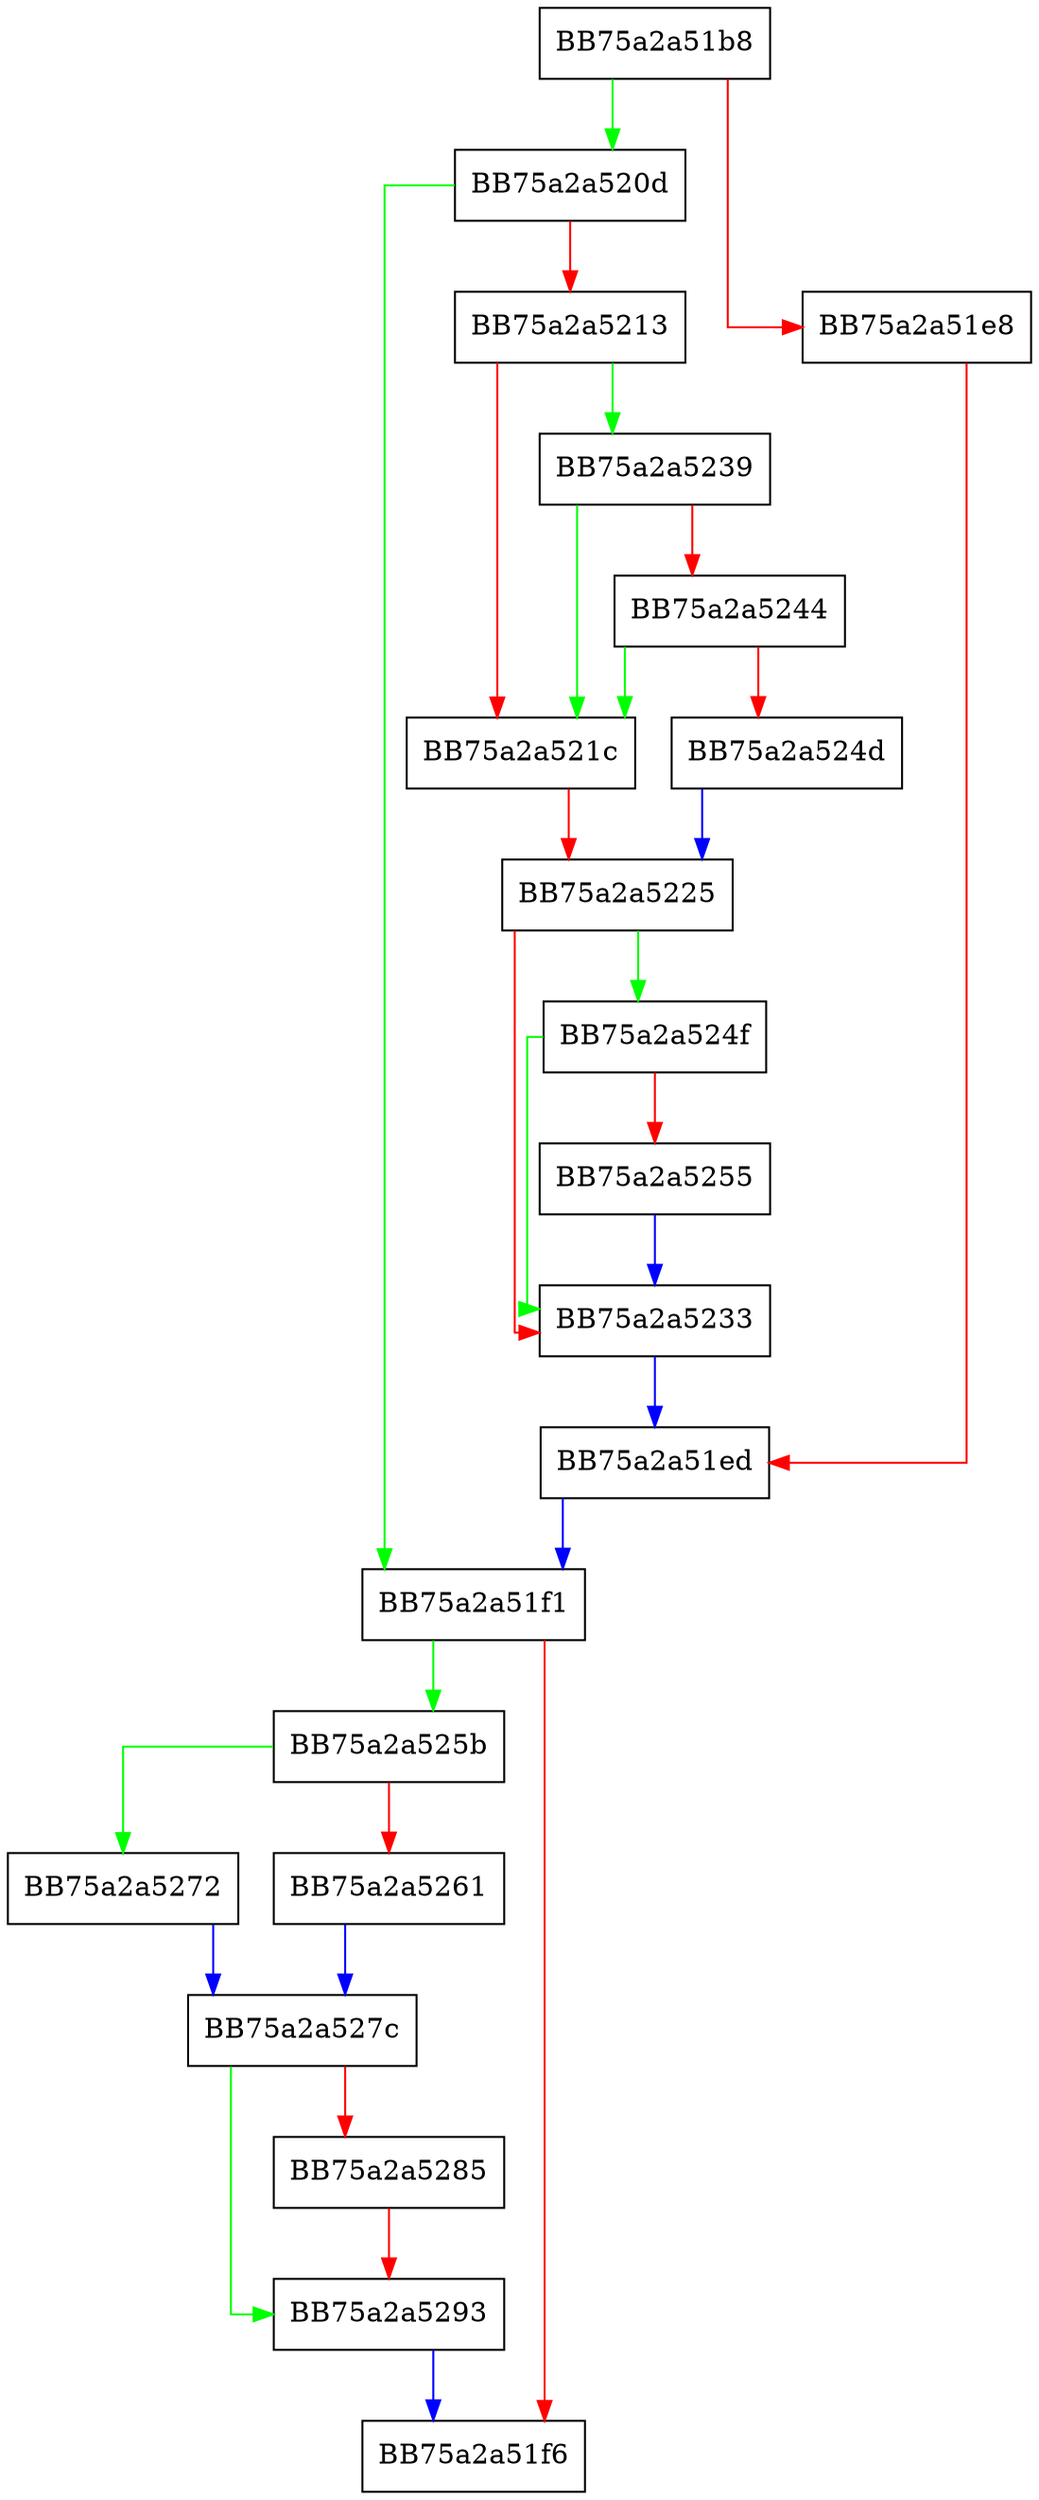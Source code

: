 digraph pager_unlock {
  node [shape="box"];
  graph [splines=ortho];
  BB75a2a51b8 -> BB75a2a520d [color="green"];
  BB75a2a51b8 -> BB75a2a51e8 [color="red"];
  BB75a2a51e8 -> BB75a2a51ed [color="red"];
  BB75a2a51ed -> BB75a2a51f1 [color="blue"];
  BB75a2a51f1 -> BB75a2a525b [color="green"];
  BB75a2a51f1 -> BB75a2a51f6 [color="red"];
  BB75a2a520d -> BB75a2a51f1 [color="green"];
  BB75a2a520d -> BB75a2a5213 [color="red"];
  BB75a2a5213 -> BB75a2a5239 [color="green"];
  BB75a2a5213 -> BB75a2a521c [color="red"];
  BB75a2a521c -> BB75a2a5225 [color="red"];
  BB75a2a5225 -> BB75a2a524f [color="green"];
  BB75a2a5225 -> BB75a2a5233 [color="red"];
  BB75a2a5233 -> BB75a2a51ed [color="blue"];
  BB75a2a5239 -> BB75a2a521c [color="green"];
  BB75a2a5239 -> BB75a2a5244 [color="red"];
  BB75a2a5244 -> BB75a2a521c [color="green"];
  BB75a2a5244 -> BB75a2a524d [color="red"];
  BB75a2a524d -> BB75a2a5225 [color="blue"];
  BB75a2a524f -> BB75a2a5233 [color="green"];
  BB75a2a524f -> BB75a2a5255 [color="red"];
  BB75a2a5255 -> BB75a2a5233 [color="blue"];
  BB75a2a525b -> BB75a2a5272 [color="green"];
  BB75a2a525b -> BB75a2a5261 [color="red"];
  BB75a2a5261 -> BB75a2a527c [color="blue"];
  BB75a2a5272 -> BB75a2a527c [color="blue"];
  BB75a2a527c -> BB75a2a5293 [color="green"];
  BB75a2a527c -> BB75a2a5285 [color="red"];
  BB75a2a5285 -> BB75a2a5293 [color="red"];
  BB75a2a5293 -> BB75a2a51f6 [color="blue"];
}